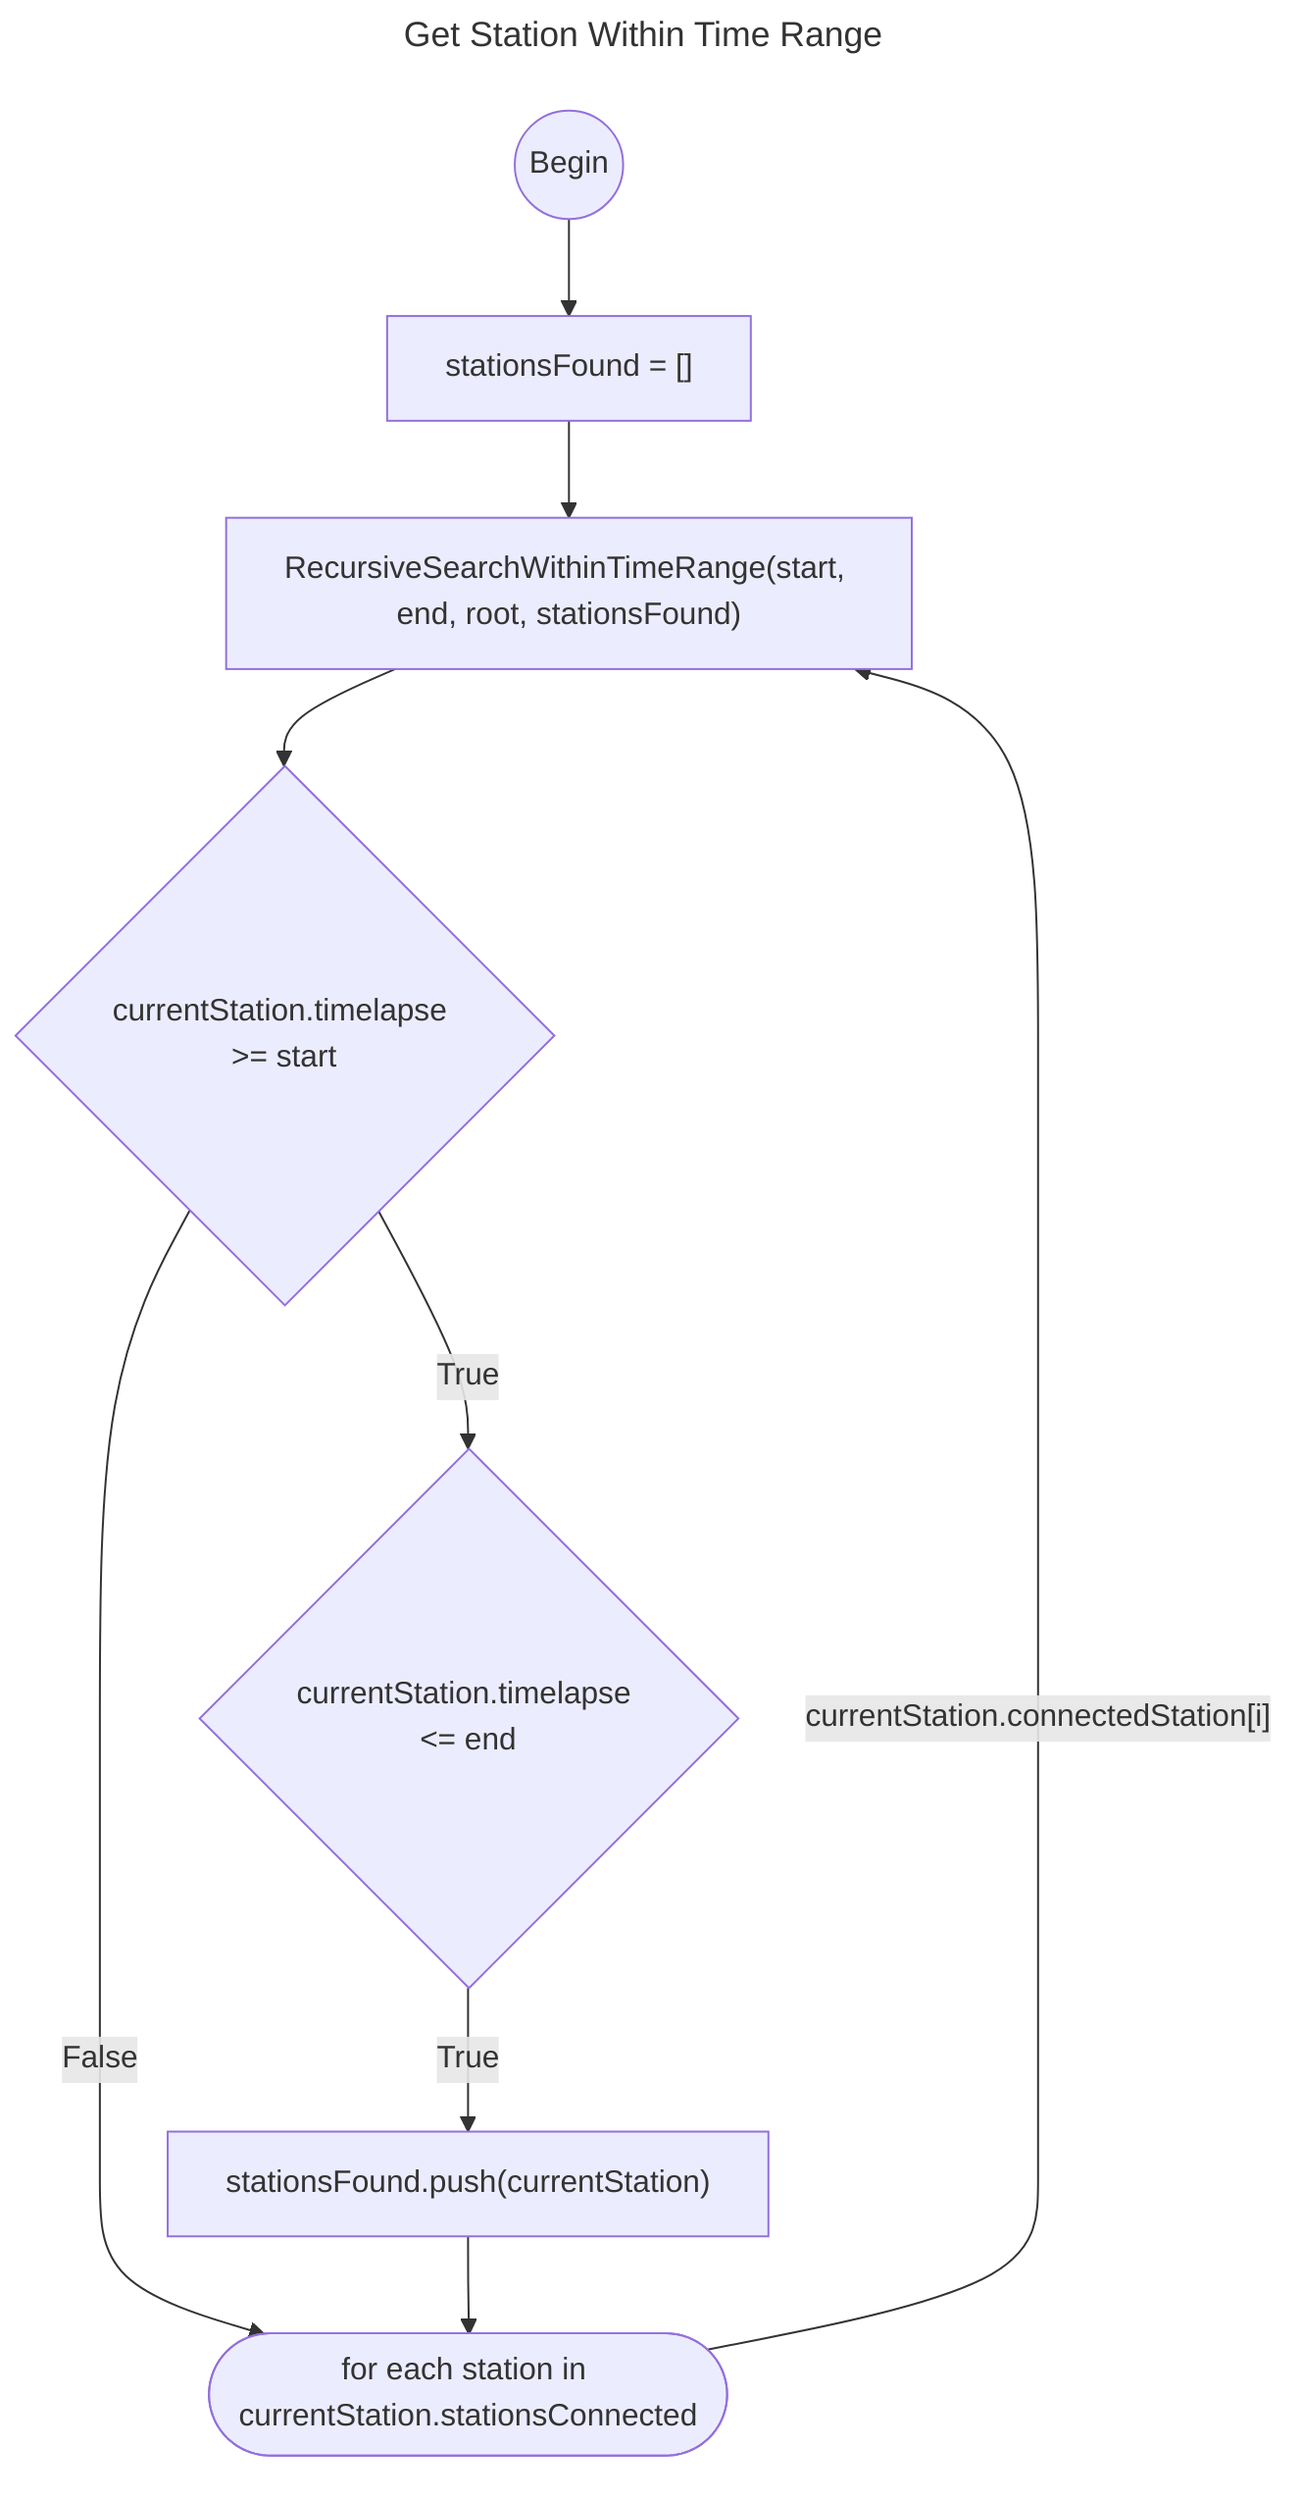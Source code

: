 ---
title: Get Station Within Time Range
---

flowchart
    Start(("Begin"))-->initialize["stationsFound = []"]
    initialize-->searching["RecursiveSearchWithinTimeRange(start, end, root, stationsFound)"]
    searching-->check{"currentStation.timelapse >= start"}
    check-->|True|check2{"currentStation.timelapse <= end"}
    check-->|False|loopOverConnected
    check2-->|True|addStation["stationsFound.push(currentStation)"]
    addStation-->loopOverConnected(["for each station in currentStation.stationsConnected"])
    loopOverConnected-->|"currentStation.connectedStation[i]"|searching